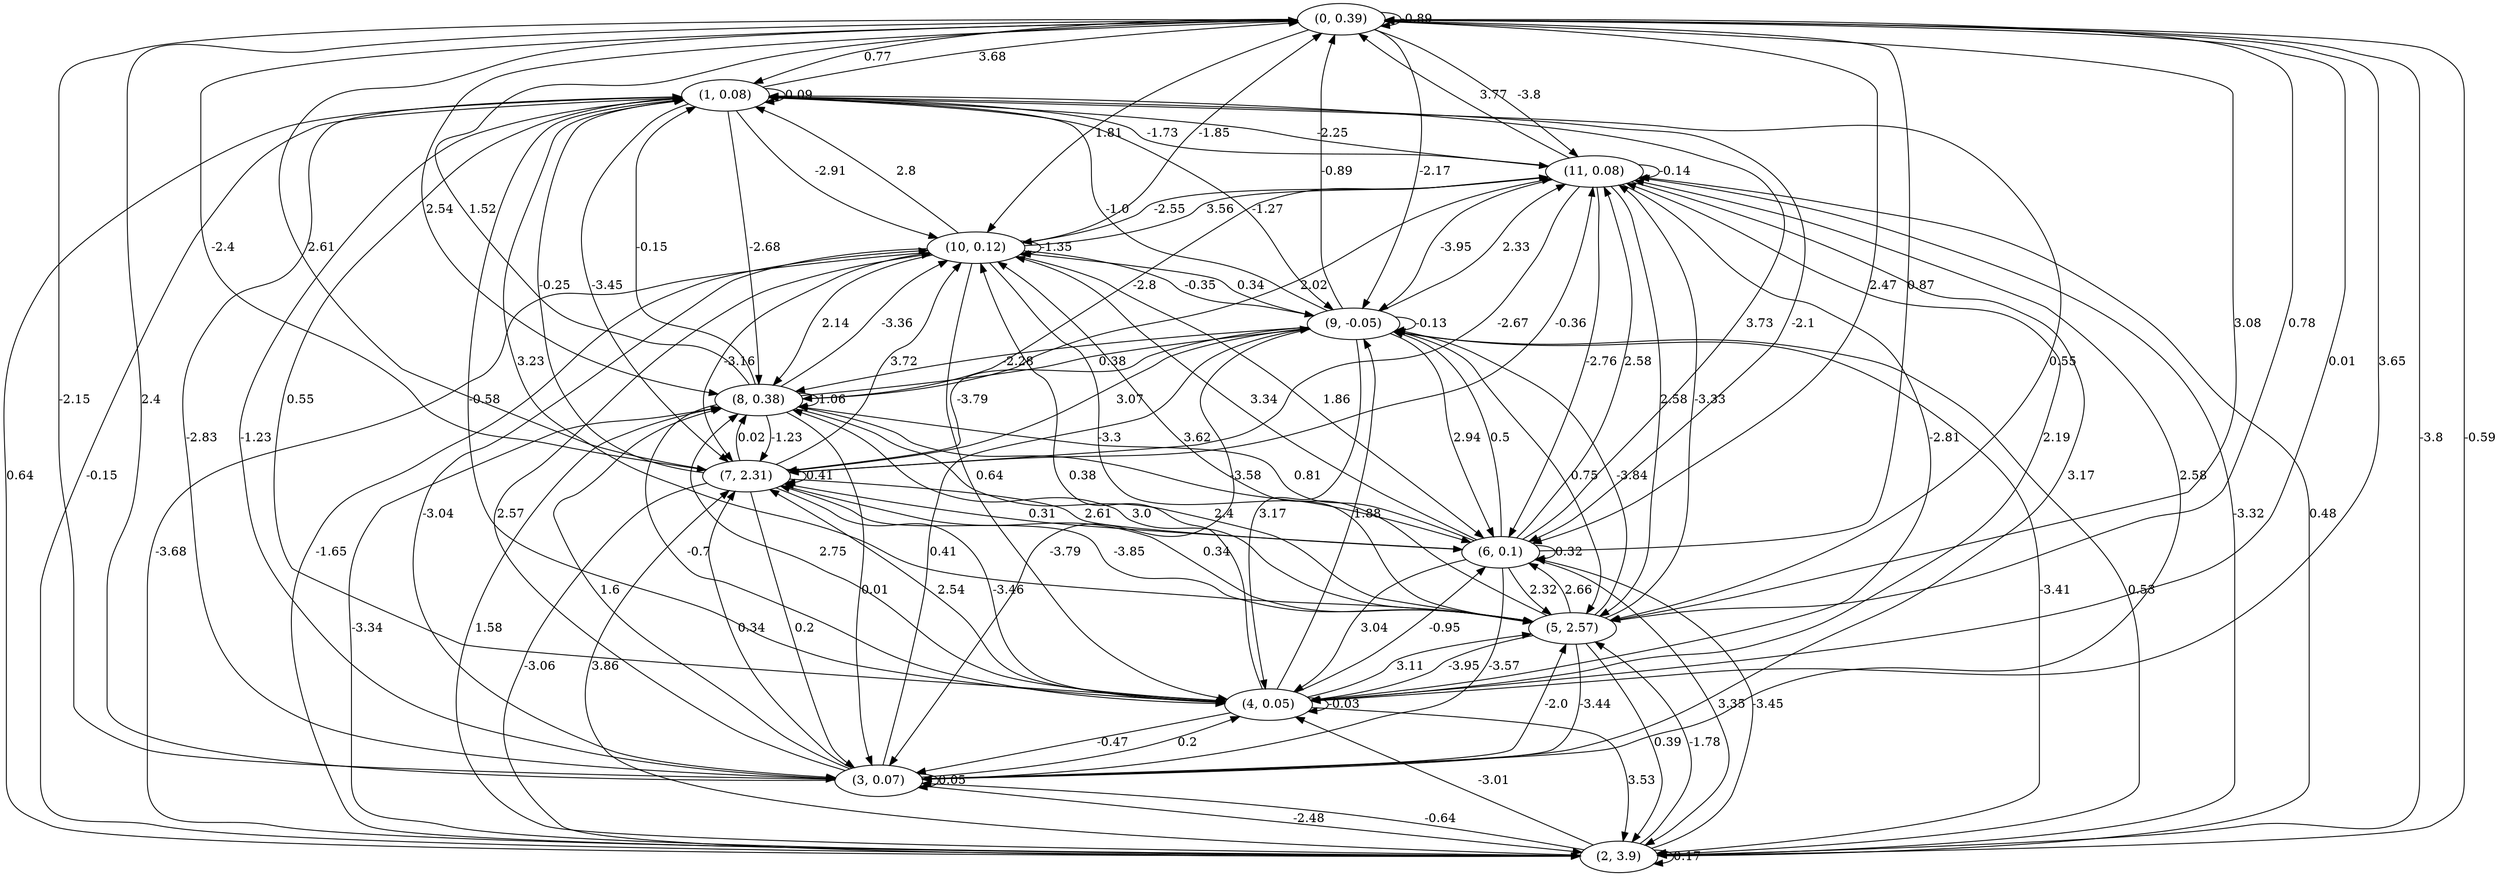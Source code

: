 digraph {
    0 [ label = "(0, 0.39)" ]
    1 [ label = "(1, 0.08)" ]
    2 [ label = "(2, 3.9)" ]
    3 [ label = "(3, 0.07)" ]
    4 [ label = "(4, 0.05)" ]
    5 [ label = "(5, 2.57)" ]
    6 [ label = "(6, 0.1)" ]
    7 [ label = "(7, 2.31)" ]
    8 [ label = "(8, 0.38)" ]
    9 [ label = "(9, -0.05)" ]
    10 [ label = "(10, 0.12)" ]
    11 [ label = "(11, 0.08)" ]
    0 -> 0 [ label = "-0.89" ]
    1 -> 1 [ label = "0.09" ]
    2 -> 2 [ label = "0.17" ]
    3 -> 3 [ label = "0.05" ]
    4 -> 4 [ label = "-0.03" ]
    6 -> 6 [ label = "0.32" ]
    7 -> 7 [ label = "0.41" ]
    8 -> 8 [ label = "1.06" ]
    9 -> 9 [ label = "-0.13" ]
    10 -> 10 [ label = "-1.35" ]
    11 -> 11 [ label = "-0.14" ]
    1 -> 0 [ label = "3.68" ]
    2 -> 0 [ label = "-0.59" ]
    3 -> 0 [ label = "2.4" ]
    4 -> 0 [ label = "0.01" ]
    5 -> 0 [ label = "0.78" ]
    6 -> 0 [ label = "0.87" ]
    7 -> 0 [ label = "2.61" ]
    8 -> 0 [ label = "1.52" ]
    9 -> 0 [ label = "-0.89" ]
    10 -> 0 [ label = "-1.85" ]
    11 -> 0 [ label = "3.77" ]
    0 -> 1 [ label = "0.77" ]
    2 -> 1 [ label = "-0.15" ]
    3 -> 1 [ label = "-2.83" ]
    4 -> 1 [ label = "-0.58" ]
    5 -> 1 [ label = "3.23" ]
    6 -> 1 [ label = "3.73" ]
    7 -> 1 [ label = "-0.25" ]
    8 -> 1 [ label = "-0.15" ]
    9 -> 1 [ label = "-1.0" ]
    10 -> 1 [ label = "2.8" ]
    11 -> 1 [ label = "-1.73" ]
    0 -> 2 [ label = "-3.8" ]
    1 -> 2 [ label = "0.64" ]
    3 -> 2 [ label = "-2.48" ]
    4 -> 2 [ label = "3.53" ]
    5 -> 2 [ label = "0.39" ]
    6 -> 2 [ label = "3.35" ]
    7 -> 2 [ label = "-3.06" ]
    8 -> 2 [ label = "-3.34" ]
    9 -> 2 [ label = "-3.41" ]
    10 -> 2 [ label = "-3.68" ]
    11 -> 2 [ label = "-3.32" ]
    0 -> 3 [ label = "-2.15" ]
    1 -> 3 [ label = "-1.23" ]
    2 -> 3 [ label = "-0.64" ]
    4 -> 3 [ label = "-0.47" ]
    5 -> 3 [ label = "-3.44" ]
    6 -> 3 [ label = "-3.57" ]
    7 -> 3 [ label = "0.2" ]
    8 -> 3 [ label = "0.01" ]
    9 -> 3 [ label = "-3.79" ]
    10 -> 3 [ label = "-3.04" ]
    11 -> 3 [ label = "3.17" ]
    0 -> 4 [ label = "3.65" ]
    1 -> 4 [ label = "0.55" ]
    2 -> 4 [ label = "-3.01" ]
    3 -> 4 [ label = "0.2" ]
    5 -> 4 [ label = "-3.95" ]
    6 -> 4 [ label = "3.04" ]
    7 -> 4 [ label = "-3.46" ]
    8 -> 4 [ label = "-0.7" ]
    9 -> 4 [ label = "3.17" ]
    10 -> 4 [ label = "0.64" ]
    11 -> 4 [ label = "-2.81" ]
    0 -> 5 [ label = "3.08" ]
    1 -> 5 [ label = "0.55" ]
    2 -> 5 [ label = "-1.78" ]
    3 -> 5 [ label = "-2.0" ]
    4 -> 5 [ label = "3.11" ]
    6 -> 5 [ label = "2.32" ]
    7 -> 5 [ label = "0.34" ]
    8 -> 5 [ label = "2.4" ]
    9 -> 5 [ label = "0.75" ]
    10 -> 5 [ label = "-3.3" ]
    11 -> 5 [ label = "2.58" ]
    0 -> 6 [ label = "2.47" ]
    1 -> 6 [ label = "-2.1" ]
    2 -> 6 [ label = "-3.45" ]
    4 -> 6 [ label = "-0.95" ]
    5 -> 6 [ label = "2.66" ]
    7 -> 6 [ label = "2.61" ]
    8 -> 6 [ label = "-3.58" ]
    9 -> 6 [ label = "2.94" ]
    10 -> 6 [ label = "1.86" ]
    11 -> 6 [ label = "-2.76" ]
    0 -> 7 [ label = "-2.4" ]
    1 -> 7 [ label = "-3.45" ]
    2 -> 7 [ label = "3.86" ]
    3 -> 7 [ label = "0.34" ]
    4 -> 7 [ label = "2.54" ]
    5 -> 7 [ label = "-3.85" ]
    6 -> 7 [ label = "0.31" ]
    8 -> 7 [ label = "-1.23" ]
    9 -> 7 [ label = "-3.79" ]
    10 -> 7 [ label = "-3.16" ]
    11 -> 7 [ label = "-2.67" ]
    0 -> 8 [ label = "2.54" ]
    1 -> 8 [ label = "-2.68" ]
    2 -> 8 [ label = "1.58" ]
    3 -> 8 [ label = "1.6" ]
    4 -> 8 [ label = "2.75" ]
    5 -> 8 [ label = "3.0" ]
    6 -> 8 [ label = "0.81" ]
    7 -> 8 [ label = "0.02" ]
    9 -> 8 [ label = "-2.28" ]
    10 -> 8 [ label = "2.14" ]
    11 -> 8 [ label = "-2.8" ]
    0 -> 9 [ label = "-2.17" ]
    1 -> 9 [ label = "-1.27" ]
    2 -> 9 [ label = "0.53" ]
    3 -> 9 [ label = "0.41" ]
    4 -> 9 [ label = "1.88" ]
    5 -> 9 [ label = "-3.84" ]
    6 -> 9 [ label = "0.5" ]
    7 -> 9 [ label = "3.07" ]
    8 -> 9 [ label = "0.38" ]
    10 -> 9 [ label = "-0.35" ]
    11 -> 9 [ label = "-3.95" ]
    0 -> 10 [ label = "1.81" ]
    1 -> 10 [ label = "-2.91" ]
    2 -> 10 [ label = "-1.65" ]
    3 -> 10 [ label = "2.57" ]
    4 -> 10 [ label = "0.38" ]
    5 -> 10 [ label = "3.62" ]
    6 -> 10 [ label = "3.34" ]
    7 -> 10 [ label = "3.72" ]
    8 -> 10 [ label = "-3.36" ]
    9 -> 10 [ label = "0.34" ]
    11 -> 10 [ label = "-2.55" ]
    0 -> 11 [ label = "-3.8" ]
    1 -> 11 [ label = "-2.25" ]
    2 -> 11 [ label = "0.48" ]
    3 -> 11 [ label = "2.58" ]
    4 -> 11 [ label = "2.19" ]
    5 -> 11 [ label = "-3.33" ]
    6 -> 11 [ label = "2.58" ]
    7 -> 11 [ label = "-0.36" ]
    8 -> 11 [ label = "2.02" ]
    9 -> 11 [ label = "2.33" ]
    10 -> 11 [ label = "3.56" ]
}

